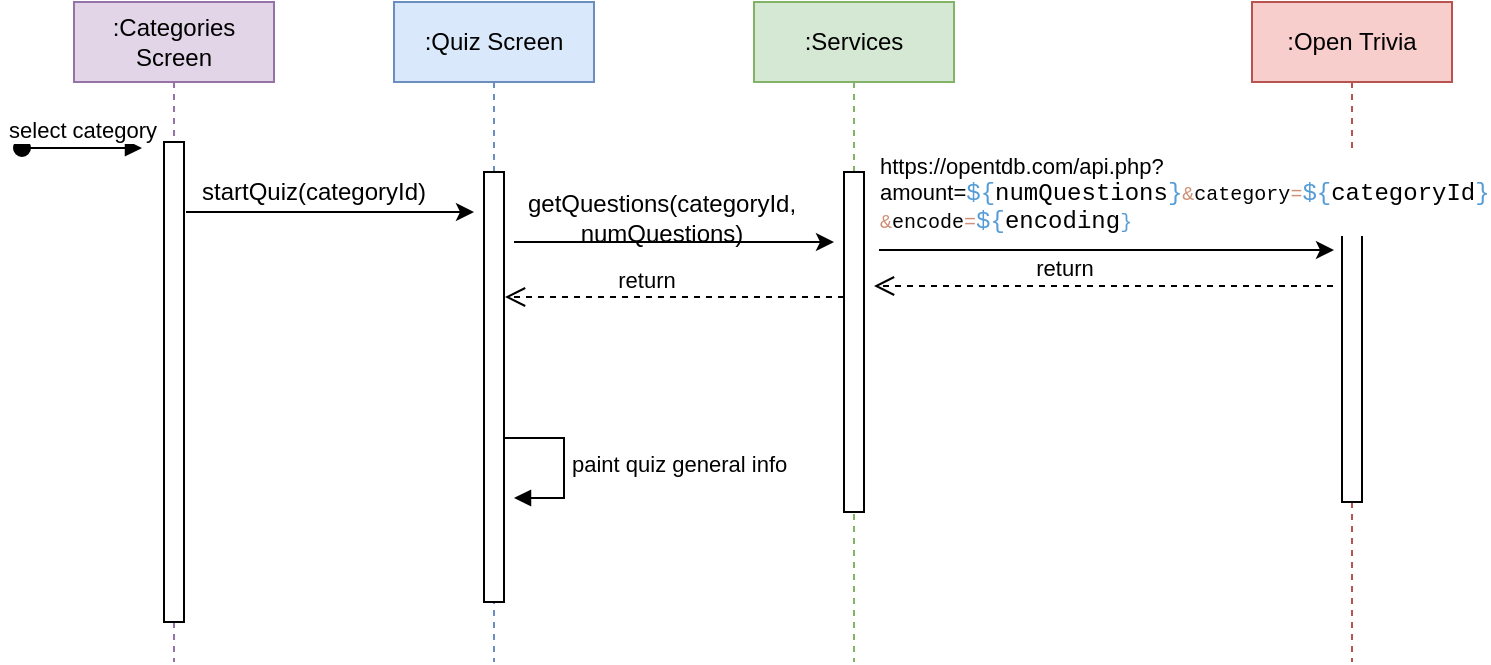 <mxfile version="20.8.18" type="device"><diagram name="Page-1" id="2YBvvXClWsGukQMizWep"><mxGraphModel dx="794" dy="390" grid="1" gridSize="10" guides="1" tooltips="1" connect="1" arrows="1" fold="1" page="1" pageScale="1" pageWidth="850" pageHeight="1100" math="0" shadow="0"><root><mxCell id="0"/><mxCell id="1" parent="0"/><mxCell id="aM9ryv3xv72pqoxQDRHE-1" value=":Categories Screen" style="shape=umlLifeline;perimeter=lifelinePerimeter;whiteSpace=wrap;html=1;container=0;dropTarget=0;collapsible=0;recursiveResize=0;outlineConnect=0;portConstraint=eastwest;newEdgeStyle={&quot;edgeStyle&quot;:&quot;elbowEdgeStyle&quot;,&quot;elbow&quot;:&quot;vertical&quot;,&quot;curved&quot;:0,&quot;rounded&quot;:0};fillColor=#e1d5e7;strokeColor=#9673a6;" parent="1" vertex="1"><mxGeometry x="60" y="40" width="100" height="330" as="geometry"/></mxCell><mxCell id="aM9ryv3xv72pqoxQDRHE-2" value="" style="html=1;points=[];perimeter=orthogonalPerimeter;outlineConnect=0;targetShapes=umlLifeline;portConstraint=eastwest;newEdgeStyle={&quot;edgeStyle&quot;:&quot;elbowEdgeStyle&quot;,&quot;elbow&quot;:&quot;vertical&quot;,&quot;curved&quot;:0,&quot;rounded&quot;:0};" parent="aM9ryv3xv72pqoxQDRHE-1" vertex="1"><mxGeometry x="45" y="70" width="10" height="240" as="geometry"/></mxCell><mxCell id="aM9ryv3xv72pqoxQDRHE-3" value="select category" style="html=1;verticalAlign=bottom;startArrow=oval;endArrow=block;startSize=8;edgeStyle=elbowEdgeStyle;elbow=vertical;curved=0;rounded=0;" parent="aM9ryv3xv72pqoxQDRHE-1" edge="1"><mxGeometry relative="1" as="geometry"><mxPoint x="-26" y="73" as="sourcePoint"/><mxPoint x="34" y="73" as="targetPoint"/></mxGeometry></mxCell><mxCell id="X2dkbB8pg2zVl-EQNIaK-12" value="paint quiz general info" style="html=1;align=left;spacingLeft=2;endArrow=block;rounded=0;edgeStyle=orthogonalEdgeStyle;curved=0;rounded=0;" parent="aM9ryv3xv72pqoxQDRHE-1" edge="1"><mxGeometry relative="1" as="geometry"><mxPoint x="215" y="218" as="sourcePoint"/><Array as="points"><mxPoint x="245" y="248"/></Array><mxPoint x="220" y="248" as="targetPoint"/></mxGeometry></mxCell><mxCell id="aM9ryv3xv72pqoxQDRHE-5" value=":Services" style="shape=umlLifeline;perimeter=lifelinePerimeter;whiteSpace=wrap;html=1;container=0;dropTarget=0;collapsible=0;recursiveResize=0;outlineConnect=0;portConstraint=eastwest;newEdgeStyle={&quot;edgeStyle&quot;:&quot;elbowEdgeStyle&quot;,&quot;elbow&quot;:&quot;vertical&quot;,&quot;curved&quot;:0,&quot;rounded&quot;:0};fillColor=#d5e8d4;strokeColor=#82b366;" parent="1" vertex="1"><mxGeometry x="400" y="40" width="100" height="330" as="geometry"/></mxCell><mxCell id="aM9ryv3xv72pqoxQDRHE-6" value="" style="html=1;points=[];perimeter=orthogonalPerimeter;outlineConnect=0;targetShapes=umlLifeline;portConstraint=eastwest;newEdgeStyle={&quot;edgeStyle&quot;:&quot;elbowEdgeStyle&quot;,&quot;elbow&quot;:&quot;vertical&quot;,&quot;curved&quot;:0,&quot;rounded&quot;:0};" parent="aM9ryv3xv72pqoxQDRHE-5" vertex="1"><mxGeometry x="45" y="85" width="10" height="170" as="geometry"/></mxCell><mxCell id="X2dkbB8pg2zVl-EQNIaK-1" value=":Open Trivia" style="shape=umlLifeline;perimeter=lifelinePerimeter;whiteSpace=wrap;html=1;container=0;dropTarget=0;collapsible=0;recursiveResize=0;outlineConnect=0;portConstraint=eastwest;newEdgeStyle={&quot;edgeStyle&quot;:&quot;elbowEdgeStyle&quot;,&quot;elbow&quot;:&quot;vertical&quot;,&quot;curved&quot;:0,&quot;rounded&quot;:0};fillColor=#f8cecc;strokeColor=#b85450;" parent="1" vertex="1"><mxGeometry x="649" y="40" width="100" height="330" as="geometry"/></mxCell><mxCell id="X2dkbB8pg2zVl-EQNIaK-2" value="" style="html=1;points=[];perimeter=orthogonalPerimeter;outlineConnect=0;targetShapes=umlLifeline;portConstraint=eastwest;newEdgeStyle={&quot;edgeStyle&quot;:&quot;elbowEdgeStyle&quot;,&quot;elbow&quot;:&quot;vertical&quot;,&quot;curved&quot;:0,&quot;rounded&quot;:0};" parent="X2dkbB8pg2zVl-EQNIaK-1" vertex="1"><mxGeometry x="45" y="80" width="10" height="170" as="geometry"/></mxCell><mxCell id="X2dkbB8pg2zVl-EQNIaK-3" value="" style="endArrow=classic;html=1;rounded=0;" parent="1" edge="1"><mxGeometry width="50" height="50" relative="1" as="geometry"><mxPoint x="462.5" y="164" as="sourcePoint"/><mxPoint x="690" y="164" as="targetPoint"/></mxGeometry></mxCell><mxCell id="X2dkbB8pg2zVl-EQNIaK-4" value="https://opentdb.com/api.php?&lt;br&gt;amount=&lt;span style=&quot;font-family: Menlo, Monaco, &amp;quot;Courier New&amp;quot;, monospace; font-size: 12px; color: rgb(86, 156, 214);&quot;&gt;${&lt;/span&gt;&lt;span style=&quot;font-family: Menlo, Monaco, &amp;quot;Courier New&amp;quot;, monospace; font-size: 12px;&quot;&gt;numQuestions&lt;/span&gt;&lt;span style=&quot;font-family: Menlo, Monaco, &amp;quot;Courier New&amp;quot;, monospace; font-size: 12px; color: rgb(86, 156, 214);&quot;&gt;}&lt;/span&gt;&lt;span style=&quot;font-family: Menlo, Monaco, &amp;quot;Courier New&amp;quot;, monospace; color: rgb(206, 145, 120); font-size: 10px;&quot;&gt;&amp;amp;&lt;/span&gt;&lt;span style=&quot;font-family: Menlo, Monaco, &amp;quot;Courier New&amp;quot;, monospace;&quot;&gt;&lt;font style=&quot;&quot; size=&quot;1&quot;&gt;category&lt;/font&gt;&lt;/span&gt;&lt;span style=&quot;font-family: Menlo, Monaco, &amp;quot;Courier New&amp;quot;, monospace; color: rgb(206, 145, 120); font-size: 10px;&quot;&gt;=&lt;/span&gt;&lt;span style=&quot;font-family: Menlo, Monaco, &amp;quot;Courier New&amp;quot;, monospace; font-size: 12px; color: rgb(86, 156, 214);&quot;&gt;${&lt;/span&gt;&lt;span style=&quot;font-family: Menlo, Monaco, &amp;quot;Courier New&amp;quot;, monospace; font-size: 12px;&quot;&gt;categoryId&lt;/span&gt;&lt;span style=&quot;font-family: Menlo, Monaco, &amp;quot;Courier New&amp;quot;, monospace; font-size: 12px; color: rgb(86, 156, 214);&quot;&gt;}&lt;br&gt;&lt;/span&gt;&lt;span style=&quot;font-family: Menlo, Monaco, &amp;quot;Courier New&amp;quot;, monospace; color: rgb(206, 145, 120); font-size: 10px;&quot;&gt;&amp;amp;&lt;/span&gt;&lt;span style=&quot;font-family: Menlo, Monaco, &amp;quot;Courier New&amp;quot;, monospace;&quot;&gt;&lt;font style=&quot;&quot; size=&quot;1&quot;&gt;encode&lt;/font&gt;&lt;/span&gt;&lt;span style=&quot;font-family: Menlo, Monaco, &amp;quot;Courier New&amp;quot;, monospace; color: rgb(206, 145, 120); font-size: 10px;&quot;&gt;=&lt;/span&gt;&lt;span style=&quot;font-family: Menlo, Monaco, &amp;quot;Courier New&amp;quot;, monospace; font-size: 12px; color: rgb(86, 156, 214);&quot;&gt;${&lt;/span&gt;&lt;span style=&quot;font-family: Menlo, Monaco, &amp;quot;Courier New&amp;quot;, monospace; font-size: 12px;&quot;&gt;encoding&lt;/span&gt;&lt;span style=&quot;font-family: Menlo, Monaco, &amp;quot;Courier New&amp;quot;, monospace; color: rgb(86, 156, 214); font-size: 10px;&quot;&gt;}&lt;/span&gt;" style="edgeLabel;html=1;align=left;verticalAlign=middle;resizable=0;points=[];" parent="X2dkbB8pg2zVl-EQNIaK-3" vertex="1" connectable="0"><mxGeometry x="0.048" y="1" relative="1" as="geometry"><mxPoint x="-121" y="-27" as="offset"/></mxGeometry></mxCell><mxCell id="X2dkbB8pg2zVl-EQNIaK-6" value="return" style="html=1;verticalAlign=bottom;endArrow=open;dashed=1;endSize=8;edgeStyle=elbowEdgeStyle;elbow=vertical;curved=0;rounded=0;" parent="1" edge="1"><mxGeometry x="0.176" relative="1" as="geometry"><mxPoint x="460" y="182" as="targetPoint"/><Array as="points"><mxPoint x="555" y="182"/></Array><mxPoint x="689.5" y="182" as="sourcePoint"/><mxPoint as="offset"/></mxGeometry></mxCell><mxCell id="O0-jTeAaloWeY4xmueh2-1" value="" style="endArrow=classic;html=1;rounded=0;" edge="1" parent="1"><mxGeometry width="50" height="50" relative="1" as="geometry"><mxPoint x="116" y="145" as="sourcePoint"/><mxPoint x="260" y="145" as="targetPoint"/></mxGeometry></mxCell><mxCell id="O0-jTeAaloWeY4xmueh2-3" value="startQuiz(categoryId)" style="text;html=1;strokeColor=none;fillColor=none;align=center;verticalAlign=middle;whiteSpace=wrap;rounded=0;" vertex="1" parent="1"><mxGeometry x="150" y="120" width="60" height="30" as="geometry"/></mxCell><mxCell id="O0-jTeAaloWeY4xmueh2-4" value=":Quiz Screen" style="shape=umlLifeline;perimeter=lifelinePerimeter;whiteSpace=wrap;html=1;container=0;dropTarget=0;collapsible=0;recursiveResize=0;outlineConnect=0;portConstraint=eastwest;newEdgeStyle={&quot;edgeStyle&quot;:&quot;elbowEdgeStyle&quot;,&quot;elbow&quot;:&quot;vertical&quot;,&quot;curved&quot;:0,&quot;rounded&quot;:0};fillColor=#dae8fc;strokeColor=#6c8ebf;" vertex="1" parent="1"><mxGeometry x="220" y="40" width="100" height="330" as="geometry"/></mxCell><mxCell id="O0-jTeAaloWeY4xmueh2-5" value="" style="html=1;points=[];perimeter=orthogonalPerimeter;outlineConnect=0;targetShapes=umlLifeline;portConstraint=eastwest;newEdgeStyle={&quot;edgeStyle&quot;:&quot;elbowEdgeStyle&quot;,&quot;elbow&quot;:&quot;vertical&quot;,&quot;curved&quot;:0,&quot;rounded&quot;:0};" vertex="1" parent="O0-jTeAaloWeY4xmueh2-4"><mxGeometry x="45" y="85" width="10" height="215" as="geometry"/></mxCell><mxCell id="O0-jTeAaloWeY4xmueh2-6" value="return" style="html=1;verticalAlign=bottom;endArrow=open;dashed=1;endSize=8;edgeStyle=elbowEdgeStyle;elbow=vertical;curved=0;rounded=0;" edge="1" parent="1"><mxGeometry x="0.176" relative="1" as="geometry"><mxPoint x="275.5" y="187.5" as="targetPoint"/><Array as="points"><mxPoint x="370.5" y="187.5"/></Array><mxPoint x="445" y="187.5" as="sourcePoint"/><mxPoint as="offset"/></mxGeometry></mxCell><mxCell id="O0-jTeAaloWeY4xmueh2-7" value="" style="endArrow=classic;html=1;rounded=0;" edge="1" parent="1"><mxGeometry width="50" height="50" relative="1" as="geometry"><mxPoint x="280" y="160" as="sourcePoint"/><mxPoint x="440" y="160" as="targetPoint"/></mxGeometry></mxCell><mxCell id="O0-jTeAaloWeY4xmueh2-9" value="&lt;font style=&quot;font-size: 12px;&quot;&gt;getQuestions(categoryId, numQuestions)&lt;/font&gt;" style="text;html=1;strokeColor=none;fillColor=none;align=center;verticalAlign=middle;whiteSpace=wrap;rounded=0;fontSize=10;fontColor=#000000;" vertex="1" parent="1"><mxGeometry x="324" y="133" width="60" height="30" as="geometry"/></mxCell></root></mxGraphModel></diagram></mxfile>